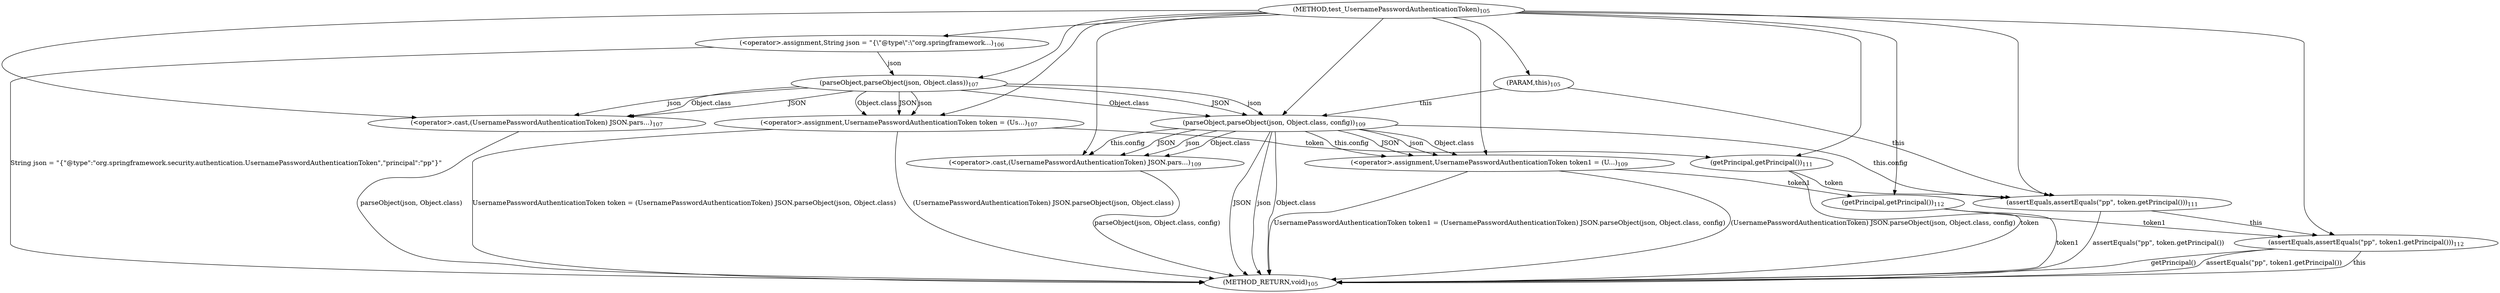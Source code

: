 digraph "test_UsernamePasswordAuthenticationToken" {  
"325" [label = <(METHOD,test_UsernamePasswordAuthenticationToken)<SUB>105</SUB>> ]
"366" [label = <(METHOD_RETURN,void)<SUB>105</SUB>> ]
"26" [label = <(PARAM,this)<SUB>105</SUB>> ]
"328" [label = <(&lt;operator&gt;.assignment,String json = &quot;{\&quot;@type\&quot;:\&quot;org.springframework...)<SUB>106</SUB>> ]
"332" [label = <(&lt;operator&gt;.assignment,UsernamePasswordAuthenticationToken token = (Us...)<SUB>107</SUB>> ]
"343" [label = <(&lt;operator&gt;.assignment,UsernamePasswordAuthenticationToken token1 = (U...)<SUB>109</SUB>> ]
"356" [label = <(assertEquals,assertEquals(&quot;pp&quot;, token.getPrincipal()))<SUB>111</SUB>> ]
"360" [label = <(assertEquals,assertEquals(&quot;pp&quot;, token1.getPrincipal()))<SUB>112</SUB>> ]
"328" [label = <(&lt;operator&gt;.assignment,String json = &quot;{\&quot;@type\&quot;:\&quot;org.springframework...)<SUB>106</SUB>> ]
"328" [label = <(&lt;operator&gt;.assignment,String json = &quot;{\&quot;@type\&quot;:\&quot;org.springframework...)<SUB>106</SUB>> ]
"332" [label = <(&lt;operator&gt;.assignment,UsernamePasswordAuthenticationToken token = (Us...)<SUB>107</SUB>> ]
"332" [label = <(&lt;operator&gt;.assignment,UsernamePasswordAuthenticationToken token = (Us...)<SUB>107</SUB>> ]
"343" [label = <(&lt;operator&gt;.assignment,UsernamePasswordAuthenticationToken token1 = (U...)<SUB>109</SUB>> ]
"343" [label = <(&lt;operator&gt;.assignment,UsernamePasswordAuthenticationToken token1 = (U...)<SUB>109</SUB>> ]
"356" [label = <(assertEquals,assertEquals(&quot;pp&quot;, token.getPrincipal()))<SUB>111</SUB>> ]
"356" [label = <(assertEquals,assertEquals(&quot;pp&quot;, token.getPrincipal()))<SUB>111</SUB>> ]
"356" [label = <(assertEquals,assertEquals(&quot;pp&quot;, token.getPrincipal()))<SUB>111</SUB>> ]
"360" [label = <(assertEquals,assertEquals(&quot;pp&quot;, token1.getPrincipal()))<SUB>112</SUB>> ]
"360" [label = <(assertEquals,assertEquals(&quot;pp&quot;, token1.getPrincipal()))<SUB>112</SUB>> ]
"360" [label = <(assertEquals,assertEquals(&quot;pp&quot;, token1.getPrincipal()))<SUB>112</SUB>> ]
"334" [label = <(&lt;operator&gt;.cast,(UsernamePasswordAuthenticationToken) JSON.pars...)<SUB>107</SUB>> ]
"334" [label = <(&lt;operator&gt;.cast,(UsernamePasswordAuthenticationToken) JSON.pars...)<SUB>107</SUB>> ]
"345" [label = <(&lt;operator&gt;.cast,(UsernamePasswordAuthenticationToken) JSON.pars...)<SUB>109</SUB>> ]
"345" [label = <(&lt;operator&gt;.cast,(UsernamePasswordAuthenticationToken) JSON.pars...)<SUB>109</SUB>> ]
"358" [label = <(getPrincipal,getPrincipal())<SUB>111</SUB>> ]
"362" [label = <(getPrincipal,getPrincipal())<SUB>112</SUB>> ]
"336" [label = <(parseObject,parseObject(json, Object.class))<SUB>107</SUB>> ]
"336" [label = <(parseObject,parseObject(json, Object.class))<SUB>107</SUB>> ]
"336" [label = <(parseObject,parseObject(json, Object.class))<SUB>107</SUB>> ]
"347" [label = <(parseObject,parseObject(json, Object.class, config))<SUB>109</SUB>> ]
"347" [label = <(parseObject,parseObject(json, Object.class, config))<SUB>109</SUB>> ]
"347" [label = <(parseObject,parseObject(json, Object.class, config))<SUB>109</SUB>> ]
"347" [label = <(parseObject,parseObject(json, Object.class, config))<SUB>109</SUB>> ]
  "328" -> "366"  [ label = "String json = &quot;{\&quot;@type\&quot;:\&quot;org.springframework.security.authentication.UsernamePasswordAuthenticationToken\&quot;,\&quot;principal\&quot;:\&quot;pp\&quot;}&quot;"] 
  "334" -> "366"  [ label = "parseObject(json, Object.class)"] 
  "332" -> "366"  [ label = "(UsernamePasswordAuthenticationToken) JSON.parseObject(json, Object.class)"] 
  "332" -> "366"  [ label = "UsernamePasswordAuthenticationToken token = (UsernamePasswordAuthenticationToken) JSON.parseObject(json, Object.class)"] 
  "347" -> "366"  [ label = "JSON"] 
  "347" -> "366"  [ label = "json"] 
  "347" -> "366"  [ label = "Object.class"] 
  "345" -> "366"  [ label = "parseObject(json, Object.class, config)"] 
  "343" -> "366"  [ label = "(UsernamePasswordAuthenticationToken) JSON.parseObject(json, Object.class, config)"] 
  "343" -> "366"  [ label = "UsernamePasswordAuthenticationToken token1 = (UsernamePasswordAuthenticationToken) JSON.parseObject(json, Object.class, config)"] 
  "358" -> "366"  [ label = "token"] 
  "356" -> "366"  [ label = "assertEquals(&quot;pp&quot;, token.getPrincipal())"] 
  "360" -> "366"  [ label = "this"] 
  "362" -> "366"  [ label = "token1"] 
  "360" -> "366"  [ label = "getPrincipal()"] 
  "360" -> "366"  [ label = "assertEquals(&quot;pp&quot;, token1.getPrincipal())"] 
  "325" -> "26" 
  "325" -> "328" 
  "325" -> "332" 
  "336" -> "332"  [ label = "JSON"] 
  "336" -> "332"  [ label = "json"] 
  "336" -> "332"  [ label = "Object.class"] 
  "325" -> "343" 
  "347" -> "343"  [ label = "JSON"] 
  "347" -> "343"  [ label = "json"] 
  "347" -> "343"  [ label = "Object.class"] 
  "347" -> "343"  [ label = "this.config"] 
  "26" -> "356"  [ label = "this"] 
  "347" -> "356"  [ label = "this.config"] 
  "325" -> "356" 
  "358" -> "356"  [ label = "token"] 
  "356" -> "360"  [ label = "this"] 
  "325" -> "360" 
  "362" -> "360"  [ label = "token1"] 
  "325" -> "334" 
  "336" -> "334"  [ label = "JSON"] 
  "336" -> "334"  [ label = "json"] 
  "336" -> "334"  [ label = "Object.class"] 
  "325" -> "345" 
  "347" -> "345"  [ label = "JSON"] 
  "347" -> "345"  [ label = "json"] 
  "347" -> "345"  [ label = "Object.class"] 
  "347" -> "345"  [ label = "this.config"] 
  "332" -> "358"  [ label = "token"] 
  "325" -> "358" 
  "343" -> "362"  [ label = "token1"] 
  "325" -> "362" 
  "325" -> "336" 
  "328" -> "336"  [ label = "json"] 
  "336" -> "347"  [ label = "JSON"] 
  "325" -> "347" 
  "336" -> "347"  [ label = "json"] 
  "336" -> "347"  [ label = "Object.class"] 
  "26" -> "347"  [ label = "this"] 
}
